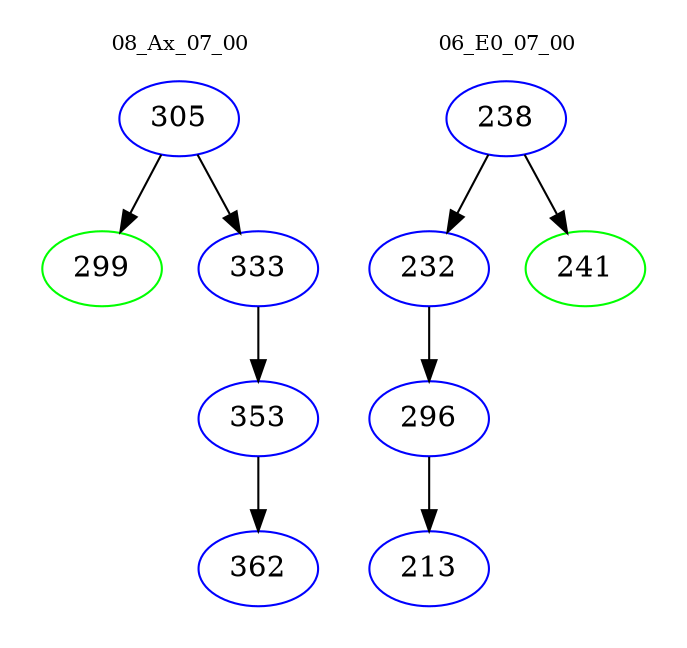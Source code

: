 digraph{
subgraph cluster_0 {
color = white
label = "08_Ax_07_00";
fontsize=10;
T0_305 [label="305", color="blue"]
T0_305 -> T0_299 [color="black"]
T0_299 [label="299", color="green"]
T0_305 -> T0_333 [color="black"]
T0_333 [label="333", color="blue"]
T0_333 -> T0_353 [color="black"]
T0_353 [label="353", color="blue"]
T0_353 -> T0_362 [color="black"]
T0_362 [label="362", color="blue"]
}
subgraph cluster_1 {
color = white
label = "06_E0_07_00";
fontsize=10;
T1_238 [label="238", color="blue"]
T1_238 -> T1_232 [color="black"]
T1_232 [label="232", color="blue"]
T1_232 -> T1_296 [color="black"]
T1_296 [label="296", color="blue"]
T1_296 -> T1_213 [color="black"]
T1_213 [label="213", color="blue"]
T1_238 -> T1_241 [color="black"]
T1_241 [label="241", color="green"]
}
}
